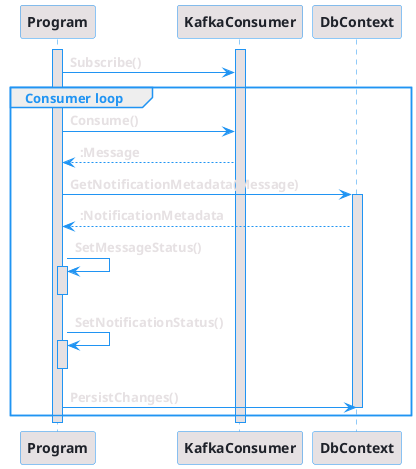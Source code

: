 @startuml

skinparam shadowing false
skinparam backgroundColor transparent

skinparam sequence {
    ParticipantFontStyle bold
    ParticipantFontColor #1E2129
    ParticipantBorderColor #2094F3
    ParticipantBackgroundColor #E6E1E3
    LifeLineBorderColor #2094F3
    LifeLineBackgroundColor #E6E1E3
    ArrowColor #2094F3
    ArrowFontColor #E6E1E3
    ArrowFontStyle bold
    GroupBorderColor #2094F3
    GroupHeaderFontColor #2094F3
}

participant Program
participant KafkaConsumer
participant DbContext

activate Program
activate KafkaConsumer

Program -> KafkaConsumer: Subscribe()

group Consumer loop

Program -> KafkaConsumer: Consume()


KafkaConsumer --> Program: :Message

Program -> DbContext: GetNotificationMetadata(Message)
activate DbContext

DbContext --> Program: :NotificationMetadata

Program -> Program: SetMessageStatus()
activate Program
deactivate Program

Program -> Program: SetNotificationStatus()
activate Program
deactivate Program

Program -> DbContext: PersistChanges()
deactivate DbContext

end

deactivate KafkaConsumer
deactivate Program
@enduml